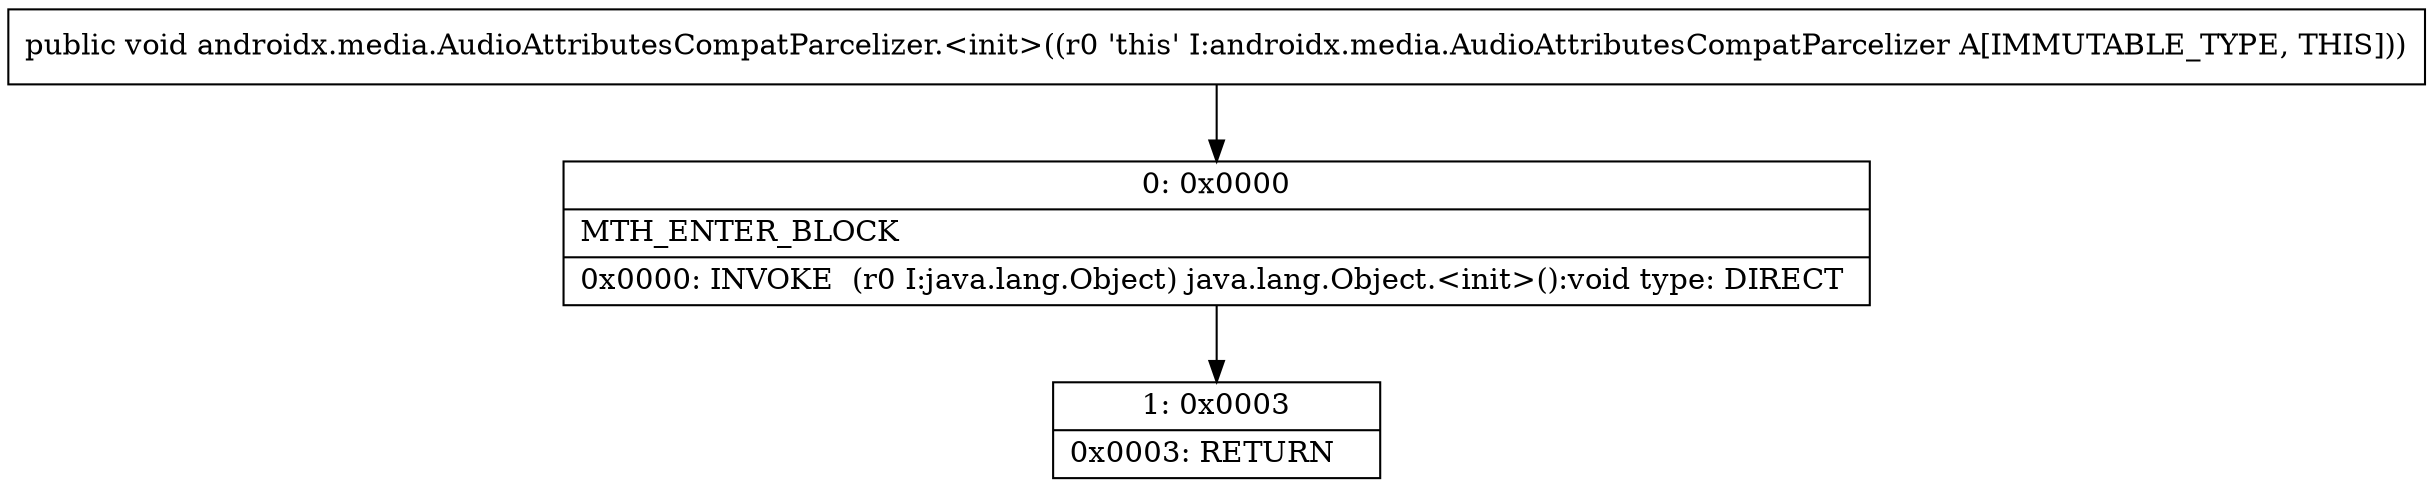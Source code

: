 digraph "CFG forandroidx.media.AudioAttributesCompatParcelizer.\<init\>()V" {
Node_0 [shape=record,label="{0\:\ 0x0000|MTH_ENTER_BLOCK\l|0x0000: INVOKE  (r0 I:java.lang.Object) java.lang.Object.\<init\>():void type: DIRECT \l}"];
Node_1 [shape=record,label="{1\:\ 0x0003|0x0003: RETURN   \l}"];
MethodNode[shape=record,label="{public void androidx.media.AudioAttributesCompatParcelizer.\<init\>((r0 'this' I:androidx.media.AudioAttributesCompatParcelizer A[IMMUTABLE_TYPE, THIS])) }"];
MethodNode -> Node_0;
Node_0 -> Node_1;
}

